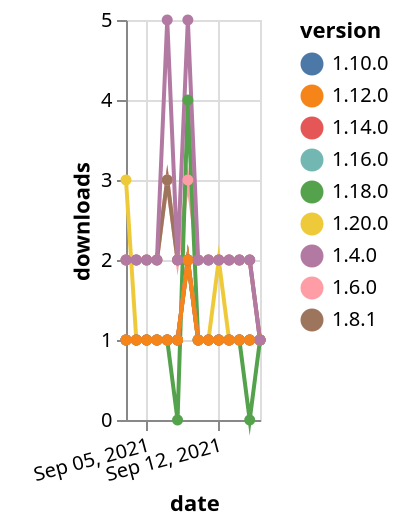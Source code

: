 {"$schema": "https://vega.github.io/schema/vega-lite/v5.json", "description": "A simple bar chart with embedded data.", "data": {"values": [{"date": "2021-09-03", "total": 2614, "delta": 2, "version": "1.6.0"}, {"date": "2021-09-04", "total": 2616, "delta": 2, "version": "1.6.0"}, {"date": "2021-09-05", "total": 2618, "delta": 2, "version": "1.6.0"}, {"date": "2021-09-06", "total": 2620, "delta": 2, "version": "1.6.0"}, {"date": "2021-09-07", "total": 2623, "delta": 3, "version": "1.6.0"}, {"date": "2021-09-08", "total": 2625, "delta": 2, "version": "1.6.0"}, {"date": "2021-09-09", "total": 2628, "delta": 3, "version": "1.6.0"}, {"date": "2021-09-10", "total": 2630, "delta": 2, "version": "1.6.0"}, {"date": "2021-09-11", "total": 2632, "delta": 2, "version": "1.6.0"}, {"date": "2021-09-12", "total": 2634, "delta": 2, "version": "1.6.0"}, {"date": "2021-09-13", "total": 2636, "delta": 2, "version": "1.6.0"}, {"date": "2021-09-14", "total": 2638, "delta": 2, "version": "1.6.0"}, {"date": "2021-09-15", "total": 2640, "delta": 2, "version": "1.6.0"}, {"date": "2021-09-16", "total": 2641, "delta": 1, "version": "1.6.0"}, {"date": "2021-09-03", "total": 189, "delta": 1, "version": "1.18.0"}, {"date": "2021-09-04", "total": 190, "delta": 1, "version": "1.18.0"}, {"date": "2021-09-05", "total": 191, "delta": 1, "version": "1.18.0"}, {"date": "2021-09-06", "total": 192, "delta": 1, "version": "1.18.0"}, {"date": "2021-09-07", "total": 193, "delta": 1, "version": "1.18.0"}, {"date": "2021-09-08", "total": 193, "delta": 0, "version": "1.18.0"}, {"date": "2021-09-09", "total": 197, "delta": 4, "version": "1.18.0"}, {"date": "2021-09-10", "total": 198, "delta": 1, "version": "1.18.0"}, {"date": "2021-09-11", "total": 199, "delta": 1, "version": "1.18.0"}, {"date": "2021-09-12", "total": 200, "delta": 1, "version": "1.18.0"}, {"date": "2021-09-13", "total": 201, "delta": 1, "version": "1.18.0"}, {"date": "2021-09-14", "total": 202, "delta": 1, "version": "1.18.0"}, {"date": "2021-09-15", "total": 202, "delta": 0, "version": "1.18.0"}, {"date": "2021-09-16", "total": 203, "delta": 1, "version": "1.18.0"}, {"date": "2021-09-03", "total": 242, "delta": 1, "version": "1.10.0"}, {"date": "2021-09-04", "total": 243, "delta": 1, "version": "1.10.0"}, {"date": "2021-09-05", "total": 244, "delta": 1, "version": "1.10.0"}, {"date": "2021-09-06", "total": 245, "delta": 1, "version": "1.10.0"}, {"date": "2021-09-07", "total": 246, "delta": 1, "version": "1.10.0"}, {"date": "2021-09-08", "total": 247, "delta": 1, "version": "1.10.0"}, {"date": "2021-09-09", "total": 249, "delta": 2, "version": "1.10.0"}, {"date": "2021-09-10", "total": 250, "delta": 1, "version": "1.10.0"}, {"date": "2021-09-11", "total": 251, "delta": 1, "version": "1.10.0"}, {"date": "2021-09-12", "total": 252, "delta": 1, "version": "1.10.0"}, {"date": "2021-09-13", "total": 253, "delta": 1, "version": "1.10.0"}, {"date": "2021-09-14", "total": 254, "delta": 1, "version": "1.10.0"}, {"date": "2021-09-15", "total": 255, "delta": 1, "version": "1.10.0"}, {"date": "2021-09-16", "total": 256, "delta": 1, "version": "1.10.0"}, {"date": "2021-09-03", "total": 130, "delta": 3, "version": "1.20.0"}, {"date": "2021-09-04", "total": 131, "delta": 1, "version": "1.20.0"}, {"date": "2021-09-05", "total": 132, "delta": 1, "version": "1.20.0"}, {"date": "2021-09-06", "total": 133, "delta": 1, "version": "1.20.0"}, {"date": "2021-09-07", "total": 134, "delta": 1, "version": "1.20.0"}, {"date": "2021-09-08", "total": 135, "delta": 1, "version": "1.20.0"}, {"date": "2021-09-09", "total": 137, "delta": 2, "version": "1.20.0"}, {"date": "2021-09-10", "total": 138, "delta": 1, "version": "1.20.0"}, {"date": "2021-09-11", "total": 139, "delta": 1, "version": "1.20.0"}, {"date": "2021-09-12", "total": 141, "delta": 2, "version": "1.20.0"}, {"date": "2021-09-13", "total": 142, "delta": 1, "version": "1.20.0"}, {"date": "2021-09-14", "total": 143, "delta": 1, "version": "1.20.0"}, {"date": "2021-09-15", "total": 144, "delta": 1, "version": "1.20.0"}, {"date": "2021-09-16", "total": 145, "delta": 1, "version": "1.20.0"}, {"date": "2021-09-03", "total": 166, "delta": 1, "version": "1.16.0"}, {"date": "2021-09-04", "total": 167, "delta": 1, "version": "1.16.0"}, {"date": "2021-09-05", "total": 168, "delta": 1, "version": "1.16.0"}, {"date": "2021-09-06", "total": 169, "delta": 1, "version": "1.16.0"}, {"date": "2021-09-07", "total": 170, "delta": 1, "version": "1.16.0"}, {"date": "2021-09-08", "total": 171, "delta": 1, "version": "1.16.0"}, {"date": "2021-09-09", "total": 173, "delta": 2, "version": "1.16.0"}, {"date": "2021-09-10", "total": 174, "delta": 1, "version": "1.16.0"}, {"date": "2021-09-11", "total": 175, "delta": 1, "version": "1.16.0"}, {"date": "2021-09-12", "total": 176, "delta": 1, "version": "1.16.0"}, {"date": "2021-09-13", "total": 177, "delta": 1, "version": "1.16.0"}, {"date": "2021-09-14", "total": 178, "delta": 1, "version": "1.16.0"}, {"date": "2021-09-15", "total": 179, "delta": 1, "version": "1.16.0"}, {"date": "2021-09-16", "total": 180, "delta": 1, "version": "1.16.0"}, {"date": "2021-09-03", "total": 2273, "delta": 2, "version": "1.8.1"}, {"date": "2021-09-04", "total": 2275, "delta": 2, "version": "1.8.1"}, {"date": "2021-09-05", "total": 2277, "delta": 2, "version": "1.8.1"}, {"date": "2021-09-06", "total": 2279, "delta": 2, "version": "1.8.1"}, {"date": "2021-09-07", "total": 2282, "delta": 3, "version": "1.8.1"}, {"date": "2021-09-08", "total": 2284, "delta": 2, "version": "1.8.1"}, {"date": "2021-09-09", "total": 2286, "delta": 2, "version": "1.8.1"}, {"date": "2021-09-10", "total": 2288, "delta": 2, "version": "1.8.1"}, {"date": "2021-09-11", "total": 2290, "delta": 2, "version": "1.8.1"}, {"date": "2021-09-12", "total": 2292, "delta": 2, "version": "1.8.1"}, {"date": "2021-09-13", "total": 2294, "delta": 2, "version": "1.8.1"}, {"date": "2021-09-14", "total": 2296, "delta": 2, "version": "1.8.1"}, {"date": "2021-09-15", "total": 2298, "delta": 2, "version": "1.8.1"}, {"date": "2021-09-16", "total": 2299, "delta": 1, "version": "1.8.1"}, {"date": "2021-09-03", "total": 188, "delta": 1, "version": "1.14.0"}, {"date": "2021-09-04", "total": 189, "delta": 1, "version": "1.14.0"}, {"date": "2021-09-05", "total": 190, "delta": 1, "version": "1.14.0"}, {"date": "2021-09-06", "total": 191, "delta": 1, "version": "1.14.0"}, {"date": "2021-09-07", "total": 192, "delta": 1, "version": "1.14.0"}, {"date": "2021-09-08", "total": 193, "delta": 1, "version": "1.14.0"}, {"date": "2021-09-09", "total": 195, "delta": 2, "version": "1.14.0"}, {"date": "2021-09-10", "total": 196, "delta": 1, "version": "1.14.0"}, {"date": "2021-09-11", "total": 197, "delta": 1, "version": "1.14.0"}, {"date": "2021-09-12", "total": 198, "delta": 1, "version": "1.14.0"}, {"date": "2021-09-13", "total": 199, "delta": 1, "version": "1.14.0"}, {"date": "2021-09-14", "total": 200, "delta": 1, "version": "1.14.0"}, {"date": "2021-09-15", "total": 201, "delta": 1, "version": "1.14.0"}, {"date": "2021-09-16", "total": 202, "delta": 1, "version": "1.14.0"}, {"date": "2021-09-03", "total": 193, "delta": 1, "version": "1.12.0"}, {"date": "2021-09-04", "total": 194, "delta": 1, "version": "1.12.0"}, {"date": "2021-09-05", "total": 195, "delta": 1, "version": "1.12.0"}, {"date": "2021-09-06", "total": 196, "delta": 1, "version": "1.12.0"}, {"date": "2021-09-07", "total": 197, "delta": 1, "version": "1.12.0"}, {"date": "2021-09-08", "total": 198, "delta": 1, "version": "1.12.0"}, {"date": "2021-09-09", "total": 200, "delta": 2, "version": "1.12.0"}, {"date": "2021-09-10", "total": 201, "delta": 1, "version": "1.12.0"}, {"date": "2021-09-11", "total": 202, "delta": 1, "version": "1.12.0"}, {"date": "2021-09-12", "total": 203, "delta": 1, "version": "1.12.0"}, {"date": "2021-09-13", "total": 204, "delta": 1, "version": "1.12.0"}, {"date": "2021-09-14", "total": 205, "delta": 1, "version": "1.12.0"}, {"date": "2021-09-15", "total": 206, "delta": 1, "version": "1.12.0"}, {"date": "2021-09-16", "total": 207, "delta": 1, "version": "1.12.0"}, {"date": "2021-09-03", "total": 3726, "delta": 2, "version": "1.4.0"}, {"date": "2021-09-04", "total": 3728, "delta": 2, "version": "1.4.0"}, {"date": "2021-09-05", "total": 3730, "delta": 2, "version": "1.4.0"}, {"date": "2021-09-06", "total": 3732, "delta": 2, "version": "1.4.0"}, {"date": "2021-09-07", "total": 3737, "delta": 5, "version": "1.4.0"}, {"date": "2021-09-08", "total": 3739, "delta": 2, "version": "1.4.0"}, {"date": "2021-09-09", "total": 3744, "delta": 5, "version": "1.4.0"}, {"date": "2021-09-10", "total": 3746, "delta": 2, "version": "1.4.0"}, {"date": "2021-09-11", "total": 3748, "delta": 2, "version": "1.4.0"}, {"date": "2021-09-12", "total": 3750, "delta": 2, "version": "1.4.0"}, {"date": "2021-09-13", "total": 3752, "delta": 2, "version": "1.4.0"}, {"date": "2021-09-14", "total": 3754, "delta": 2, "version": "1.4.0"}, {"date": "2021-09-15", "total": 3756, "delta": 2, "version": "1.4.0"}, {"date": "2021-09-16", "total": 3757, "delta": 1, "version": "1.4.0"}]}, "width": "container", "mark": {"type": "line", "point": {"filled": true}}, "encoding": {"x": {"field": "date", "type": "temporal", "timeUnit": "yearmonthdate", "title": "date", "axis": {"labelAngle": -15}}, "y": {"field": "delta", "type": "quantitative", "title": "downloads"}, "color": {"field": "version", "type": "nominal"}, "tooltip": {"field": "delta"}}}